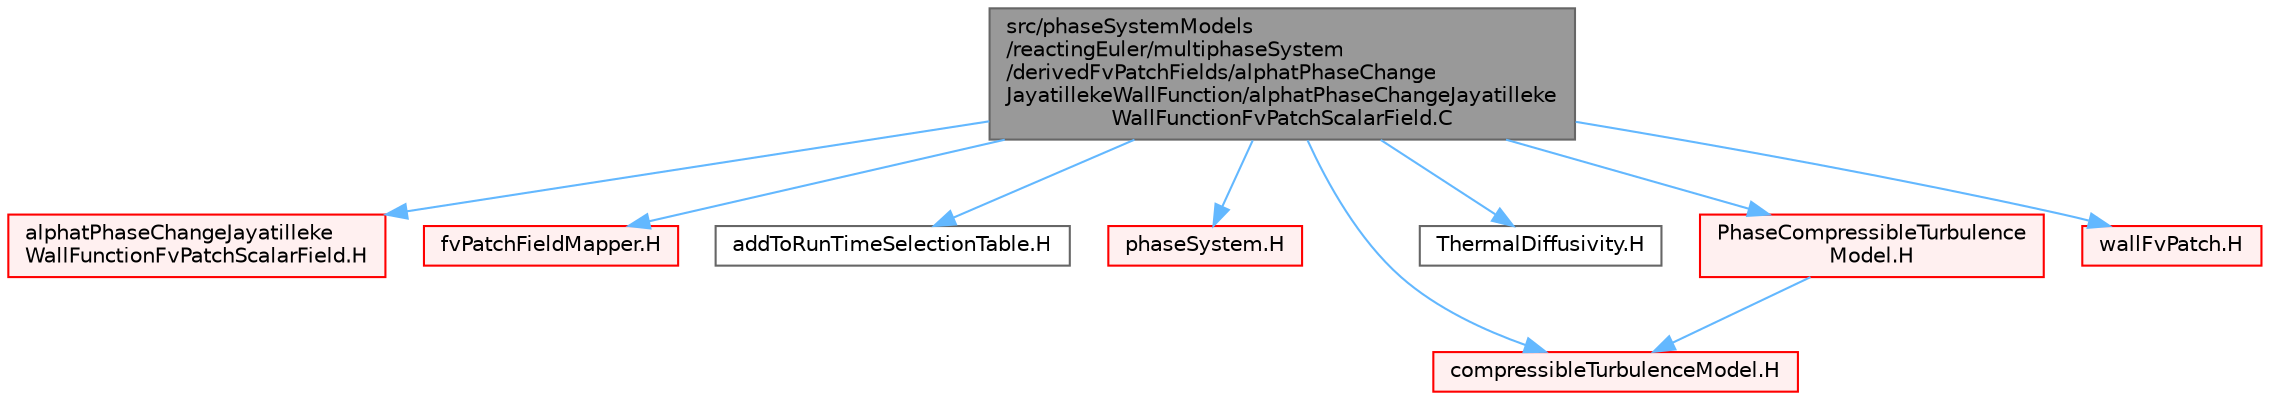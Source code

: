 digraph "src/phaseSystemModels/reactingEuler/multiphaseSystem/derivedFvPatchFields/alphatPhaseChangeJayatillekeWallFunction/alphatPhaseChangeJayatillekeWallFunctionFvPatchScalarField.C"
{
 // LATEX_PDF_SIZE
  bgcolor="transparent";
  edge [fontname=Helvetica,fontsize=10,labelfontname=Helvetica,labelfontsize=10];
  node [fontname=Helvetica,fontsize=10,shape=box,height=0.2,width=0.4];
  Node1 [id="Node000001",label="src/phaseSystemModels\l/reactingEuler/multiphaseSystem\l/derivedFvPatchFields/alphatPhaseChange\lJayatillekeWallFunction/alphatPhaseChangeJayatilleke\lWallFunctionFvPatchScalarField.C",height=0.2,width=0.4,color="gray40", fillcolor="grey60", style="filled", fontcolor="black",tooltip=" "];
  Node1 -> Node2 [id="edge1_Node000001_Node000002",color="steelblue1",style="solid",tooltip=" "];
  Node2 [id="Node000002",label="alphatPhaseChangeJayatilleke\lWallFunctionFvPatchScalarField.H",height=0.2,width=0.4,color="red", fillcolor="#FFF0F0", style="filled",URL="$alphatPhaseChangeJayatillekeWallFunctionFvPatchScalarField_8H.html",tooltip=" "];
  Node1 -> Node270 [id="edge2_Node000001_Node000270",color="steelblue1",style="solid",tooltip=" "];
  Node270 [id="Node000270",label="fvPatchFieldMapper.H",height=0.2,width=0.4,color="red", fillcolor="#FFF0F0", style="filled",URL="$fvPatchFieldMapper_8H.html",tooltip=" "];
  Node1 -> Node271 [id="edge3_Node000001_Node000271",color="steelblue1",style="solid",tooltip=" "];
  Node271 [id="Node000271",label="addToRunTimeSelectionTable.H",height=0.2,width=0.4,color="grey40", fillcolor="white", style="filled",URL="$addToRunTimeSelectionTable_8H.html",tooltip="Macros for easy insertion into run-time selection tables."];
  Node1 -> Node272 [id="edge4_Node000001_Node000272",color="steelblue1",style="solid",tooltip=" "];
  Node272 [id="Node000272",label="phaseSystem.H",height=0.2,width=0.4,color="red", fillcolor="#FFF0F0", style="filled",URL="$phaseSystem_8H.html",tooltip=" "];
  Node1 -> Node420 [id="edge5_Node000001_Node000420",color="steelblue1",style="solid",tooltip=" "];
  Node420 [id="Node000420",label="compressibleTurbulenceModel.H",height=0.2,width=0.4,color="red", fillcolor="#FFF0F0", style="filled",URL="$compressibleTurbulenceModel_8H.html",tooltip=" "];
  Node1 -> Node423 [id="edge6_Node000001_Node000423",color="steelblue1",style="solid",tooltip=" "];
  Node423 [id="Node000423",label="ThermalDiffusivity.H",height=0.2,width=0.4,color="grey40", fillcolor="white", style="filled",URL="$ThermalDiffusivity_8H.html",tooltip=" "];
  Node1 -> Node424 [id="edge7_Node000001_Node000424",color="steelblue1",style="solid",tooltip=" "];
  Node424 [id="Node000424",label="PhaseCompressibleTurbulence\lModel.H",height=0.2,width=0.4,color="red", fillcolor="#FFF0F0", style="filled",URL="$PhaseCompressibleTurbulenceModel_8H.html",tooltip=" "];
  Node424 -> Node420 [id="edge8_Node000424_Node000420",color="steelblue1",style="solid",tooltip=" "];
  Node1 -> Node426 [id="edge9_Node000001_Node000426",color="steelblue1",style="solid",tooltip=" "];
  Node426 [id="Node000426",label="wallFvPatch.H",height=0.2,width=0.4,color="red", fillcolor="#FFF0F0", style="filled",URL="$wallFvPatch_8H.html",tooltip=" "];
}
